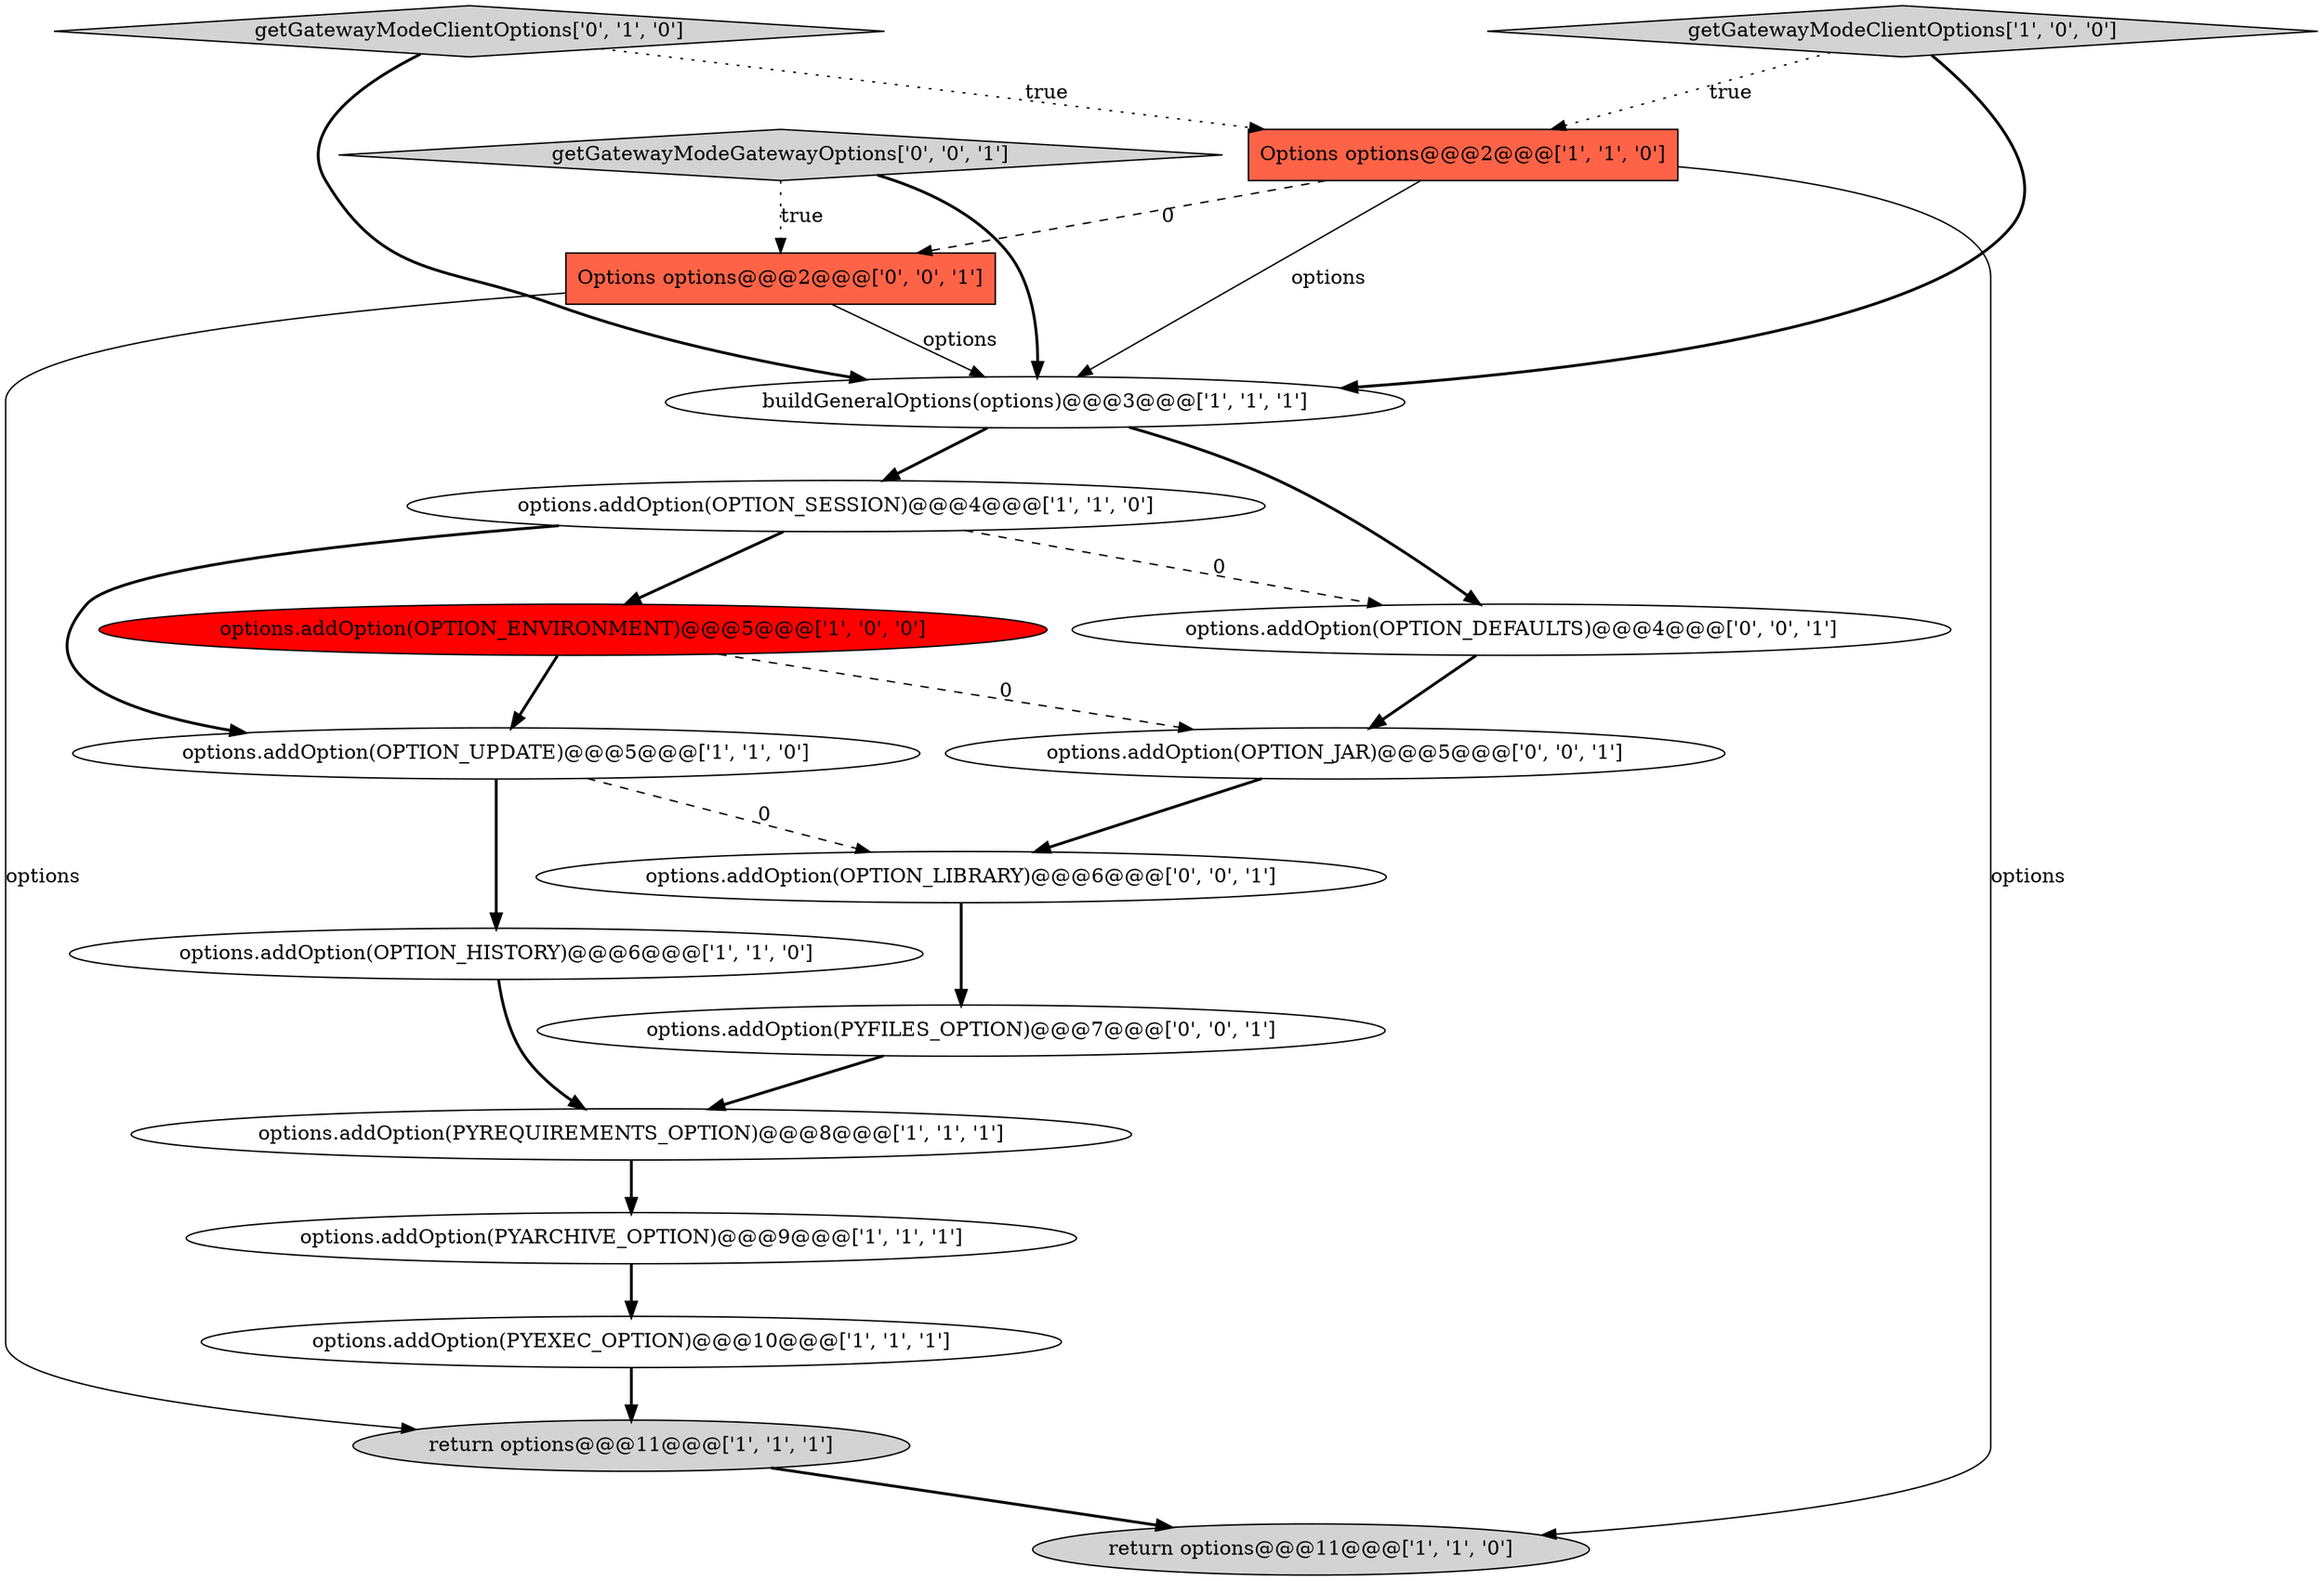 digraph {
11 [style = filled, label = "options.addOption(PYREQUIREMENTS_OPTION)@@@8@@@['1', '1', '1']", fillcolor = white, shape = ellipse image = "AAA0AAABBB1BBB"];
14 [style = filled, label = "options.addOption(PYFILES_OPTION)@@@7@@@['0', '0', '1']", fillcolor = white, shape = ellipse image = "AAA0AAABBB3BBB"];
10 [style = filled, label = "Options options@@@2@@@['1', '1', '0']", fillcolor = tomato, shape = box image = "AAA0AAABBB1BBB"];
12 [style = filled, label = "getGatewayModeClientOptions['0', '1', '0']", fillcolor = lightgray, shape = diamond image = "AAA0AAABBB2BBB"];
13 [style = filled, label = "options.addOption(OPTION_DEFAULTS)@@@4@@@['0', '0', '1']", fillcolor = white, shape = ellipse image = "AAA0AAABBB3BBB"];
16 [style = filled, label = "options.addOption(OPTION_JAR)@@@5@@@['0', '0', '1']", fillcolor = white, shape = ellipse image = "AAA0AAABBB3BBB"];
0 [style = filled, label = "options.addOption(OPTION_HISTORY)@@@6@@@['1', '1', '0']", fillcolor = white, shape = ellipse image = "AAA0AAABBB1BBB"];
1 [style = filled, label = "options.addOption(PYARCHIVE_OPTION)@@@9@@@['1', '1', '1']", fillcolor = white, shape = ellipse image = "AAA0AAABBB1BBB"];
4 [style = filled, label = "getGatewayModeClientOptions['1', '0', '0']", fillcolor = lightgray, shape = diamond image = "AAA0AAABBB1BBB"];
2 [style = filled, label = "options.addOption(OPTION_SESSION)@@@4@@@['1', '1', '0']", fillcolor = white, shape = ellipse image = "AAA0AAABBB1BBB"];
18 [style = filled, label = "getGatewayModeGatewayOptions['0', '0', '1']", fillcolor = lightgray, shape = diamond image = "AAA0AAABBB3BBB"];
9 [style = filled, label = "return options@@@11@@@['1', '1', '1']", fillcolor = lightgray, shape = ellipse image = "AAA0AAABBB1BBB"];
8 [style = filled, label = "return options@@@11@@@['1', '1', '0']", fillcolor = lightgray, shape = ellipse image = "AAA0AAABBB1BBB"];
15 [style = filled, label = "Options options@@@2@@@['0', '0', '1']", fillcolor = tomato, shape = box image = "AAA0AAABBB3BBB"];
6 [style = filled, label = "options.addOption(PYEXEC_OPTION)@@@10@@@['1', '1', '1']", fillcolor = white, shape = ellipse image = "AAA0AAABBB1BBB"];
5 [style = filled, label = "options.addOption(OPTION_ENVIRONMENT)@@@5@@@['1', '0', '0']", fillcolor = red, shape = ellipse image = "AAA1AAABBB1BBB"];
3 [style = filled, label = "options.addOption(OPTION_UPDATE)@@@5@@@['1', '1', '0']", fillcolor = white, shape = ellipse image = "AAA0AAABBB1BBB"];
7 [style = filled, label = "buildGeneralOptions(options)@@@3@@@['1', '1', '1']", fillcolor = white, shape = ellipse image = "AAA0AAABBB1BBB"];
17 [style = filled, label = "options.addOption(OPTION_LIBRARY)@@@6@@@['0', '0', '1']", fillcolor = white, shape = ellipse image = "AAA0AAABBB3BBB"];
7->13 [style = bold, label=""];
5->3 [style = bold, label=""];
10->15 [style = dashed, label="0"];
3->17 [style = dashed, label="0"];
11->1 [style = bold, label=""];
4->10 [style = dotted, label="true"];
2->3 [style = bold, label=""];
18->15 [style = dotted, label="true"];
0->11 [style = bold, label=""];
16->17 [style = bold, label=""];
10->8 [style = solid, label="options"];
9->8 [style = bold, label=""];
13->16 [style = bold, label=""];
12->7 [style = bold, label=""];
4->7 [style = bold, label=""];
3->0 [style = bold, label=""];
5->16 [style = dashed, label="0"];
15->7 [style = solid, label="options"];
10->7 [style = solid, label="options"];
1->6 [style = bold, label=""];
12->10 [style = dotted, label="true"];
17->14 [style = bold, label=""];
7->2 [style = bold, label=""];
2->13 [style = dashed, label="0"];
15->9 [style = solid, label="options"];
6->9 [style = bold, label=""];
18->7 [style = bold, label=""];
14->11 [style = bold, label=""];
2->5 [style = bold, label=""];
}
